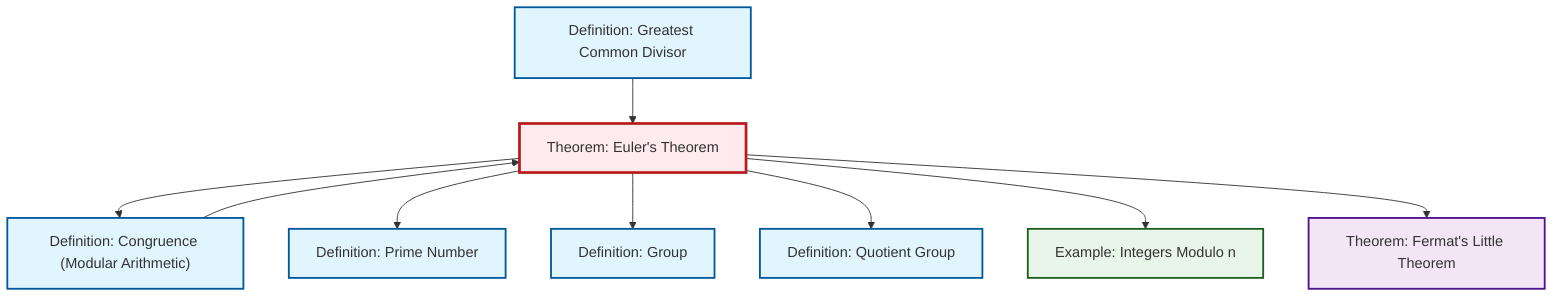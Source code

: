 graph TD
    classDef definition fill:#e1f5fe,stroke:#01579b,stroke-width:2px
    classDef theorem fill:#f3e5f5,stroke:#4a148c,stroke-width:2px
    classDef axiom fill:#fff3e0,stroke:#e65100,stroke-width:2px
    classDef example fill:#e8f5e9,stroke:#1b5e20,stroke-width:2px
    classDef current fill:#ffebee,stroke:#b71c1c,stroke-width:3px
    thm-euler["Theorem: Euler's Theorem"]:::theorem
    def-quotient-group["Definition: Quotient Group"]:::definition
    def-congruence["Definition: Congruence (Modular Arithmetic)"]:::definition
    thm-fermat-little["Theorem: Fermat's Little Theorem"]:::theorem
    ex-quotient-integers-mod-n["Example: Integers Modulo n"]:::example
    def-group["Definition: Group"]:::definition
    def-prime["Definition: Prime Number"]:::definition
    def-gcd["Definition: Greatest Common Divisor"]:::definition
    def-gcd --> thm-euler
    def-congruence --> thm-euler
    thm-euler --> def-congruence
    thm-euler --> def-prime
    thm-euler --> def-group
    thm-euler --> def-quotient-group
    thm-euler --> ex-quotient-integers-mod-n
    thm-euler --> thm-fermat-little
    class thm-euler current